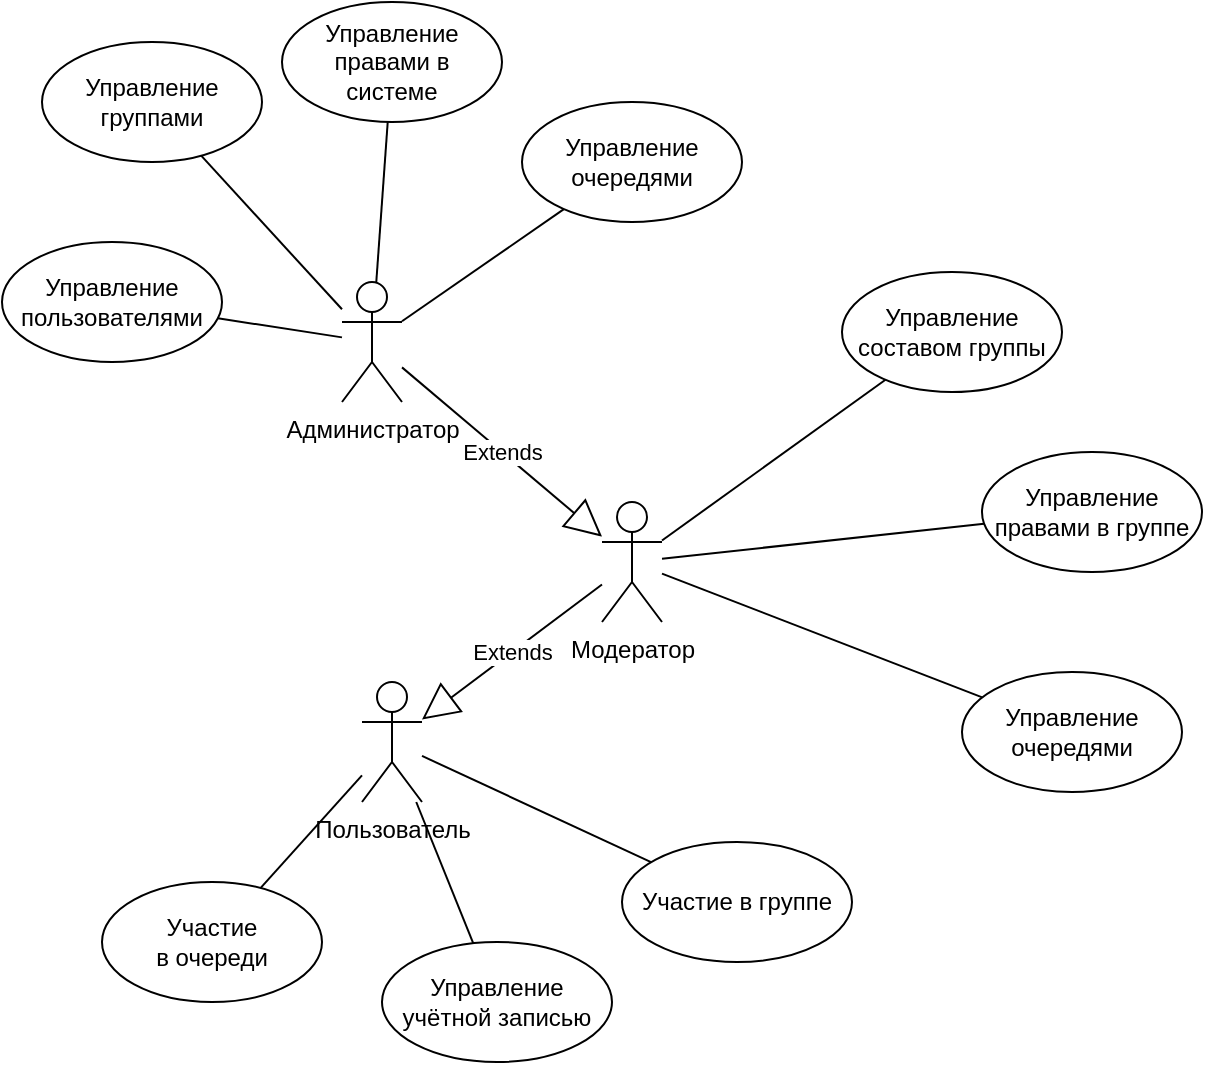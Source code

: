 <mxfile version="18.0.6" type="device"><diagram id="PJDxMA5T88SDAaj6WT-5" name="Страница 1"><mxGraphModel dx="1102" dy="1025" grid="1" gridSize="10" guides="1" tooltips="1" connect="1" arrows="1" fold="1" page="1" pageScale="1" pageWidth="1654" pageHeight="1169" math="0" shadow="0"><root><mxCell id="0"/><mxCell id="1" parent="0"/><mxCell id="flyyEypK6dKoNcQjWjp5-4" value="Пользователь" style="shape=umlActor;verticalLabelPosition=bottom;verticalAlign=top;html=1;" parent="1" vertex="1"><mxGeometry x="310" y="640" width="30" height="60" as="geometry"/></mxCell><mxCell id="flyyEypK6dKoNcQjWjp5-5" value="Модератор" style="shape=umlActor;verticalLabelPosition=bottom;verticalAlign=top;html=1;" parent="1" vertex="1"><mxGeometry x="430" y="550" width="30" height="60" as="geometry"/></mxCell><mxCell id="flyyEypK6dKoNcQjWjp5-6" value="Администратор" style="shape=umlActor;verticalLabelPosition=bottom;verticalAlign=top;html=1;" parent="1" vertex="1"><mxGeometry x="300" y="440" width="30" height="60" as="geometry"/></mxCell><mxCell id="flyyEypK6dKoNcQjWjp5-7" value="Extends" style="endArrow=block;endSize=16;endFill=0;html=1;rounded=0;" parent="1" source="flyyEypK6dKoNcQjWjp5-5" target="flyyEypK6dKoNcQjWjp5-4" edge="1"><mxGeometry width="160" relative="1" as="geometry"><mxPoint x="600" y="580" as="sourcePoint"/><mxPoint x="760" y="580" as="targetPoint"/></mxGeometry></mxCell><mxCell id="flyyEypK6dKoNcQjWjp5-9" value="Extends" style="endArrow=block;endSize=16;endFill=0;html=1;rounded=0;" parent="1" source="flyyEypK6dKoNcQjWjp5-6" target="flyyEypK6dKoNcQjWjp5-5" edge="1"><mxGeometry width="160" relative="1" as="geometry"><mxPoint x="610" y="720" as="sourcePoint"/><mxPoint x="770" y="720" as="targetPoint"/></mxGeometry></mxCell><mxCell id="flyyEypK6dKoNcQjWjp5-11" value="Управление учётной записью" style="ellipse;whiteSpace=wrap;html=1;" parent="1" vertex="1"><mxGeometry x="320" y="770" width="115" height="60" as="geometry"/></mxCell><mxCell id="flyyEypK6dKoNcQjWjp5-12" value="Участие в группе" style="ellipse;whiteSpace=wrap;html=1;" parent="1" vertex="1"><mxGeometry x="440" y="720" width="115" height="60" as="geometry"/></mxCell><mxCell id="flyyEypK6dKoNcQjWjp5-13" value="Участие &lt;br&gt;в очереди" style="ellipse;whiteSpace=wrap;html=1;" parent="1" vertex="1"><mxGeometry x="180" y="740" width="110" height="60" as="geometry"/></mxCell><mxCell id="flyyEypK6dKoNcQjWjp5-15" value="" style="endArrow=none;html=1;rounded=0;" parent="1" source="flyyEypK6dKoNcQjWjp5-4" target="flyyEypK6dKoNcQjWjp5-12" edge="1"><mxGeometry width="50" height="50" relative="1" as="geometry"><mxPoint x="830" y="570" as="sourcePoint"/><mxPoint x="880" y="520" as="targetPoint"/></mxGeometry></mxCell><mxCell id="flyyEypK6dKoNcQjWjp5-16" value="" style="endArrow=none;html=1;rounded=0;" parent="1" source="flyyEypK6dKoNcQjWjp5-4" target="flyyEypK6dKoNcQjWjp5-11" edge="1"><mxGeometry width="50" height="50" relative="1" as="geometry"><mxPoint x="850" y="560" as="sourcePoint"/><mxPoint x="900" y="510" as="targetPoint"/></mxGeometry></mxCell><mxCell id="flyyEypK6dKoNcQjWjp5-17" value="" style="endArrow=none;html=1;rounded=0;" parent="1" source="flyyEypK6dKoNcQjWjp5-4" target="flyyEypK6dKoNcQjWjp5-13" edge="1"><mxGeometry width="50" height="50" relative="1" as="geometry"><mxPoint x="880" y="540" as="sourcePoint"/><mxPoint x="930" y="490" as="targetPoint"/></mxGeometry></mxCell><mxCell id="flyyEypK6dKoNcQjWjp5-18" value="Управление составом группы" style="ellipse;whiteSpace=wrap;html=1;" parent="1" vertex="1"><mxGeometry x="550" y="435" width="110" height="60" as="geometry"/></mxCell><mxCell id="flyyEypK6dKoNcQjWjp5-19" value="Управление правами в группе" style="ellipse;whiteSpace=wrap;html=1;" parent="1" vertex="1"><mxGeometry x="620" y="525" width="110" height="60" as="geometry"/></mxCell><mxCell id="flyyEypK6dKoNcQjWjp5-20" value="Управление очередями" style="ellipse;whiteSpace=wrap;html=1;" parent="1" vertex="1"><mxGeometry x="610" y="635" width="110" height="60" as="geometry"/></mxCell><mxCell id="flyyEypK6dKoNcQjWjp5-21" value="" style="endArrow=none;html=1;rounded=0;" parent="1" source="flyyEypK6dKoNcQjWjp5-5" target="flyyEypK6dKoNcQjWjp5-19" edge="1"><mxGeometry width="50" height="50" relative="1" as="geometry"><mxPoint x="520" y="400" as="sourcePoint"/><mxPoint x="570" y="350" as="targetPoint"/></mxGeometry></mxCell><mxCell id="flyyEypK6dKoNcQjWjp5-22" value="" style="endArrow=none;html=1;rounded=0;" parent="1" source="flyyEypK6dKoNcQjWjp5-5" target="flyyEypK6dKoNcQjWjp5-20" edge="1"><mxGeometry width="50" height="50" relative="1" as="geometry"><mxPoint x="660" y="450" as="sourcePoint"/><mxPoint x="710" y="400" as="targetPoint"/></mxGeometry></mxCell><mxCell id="flyyEypK6dKoNcQjWjp5-23" value="" style="endArrow=none;html=1;rounded=0;" parent="1" source="flyyEypK6dKoNcQjWjp5-5" target="flyyEypK6dKoNcQjWjp5-18" edge="1"><mxGeometry width="50" height="50" relative="1" as="geometry"><mxPoint x="520" y="400" as="sourcePoint"/><mxPoint x="570" y="350" as="targetPoint"/></mxGeometry></mxCell><mxCell id="flyyEypK6dKoNcQjWjp5-24" value="Управление группами" style="ellipse;whiteSpace=wrap;html=1;" parent="1" vertex="1"><mxGeometry x="150" y="320" width="110" height="60" as="geometry"/></mxCell><mxCell id="flyyEypK6dKoNcQjWjp5-25" value="Управление пользователями" style="ellipse;whiteSpace=wrap;html=1;" parent="1" vertex="1"><mxGeometry x="130" y="420" width="110" height="60" as="geometry"/></mxCell><mxCell id="flyyEypK6dKoNcQjWjp5-26" value="Управление очередями" style="ellipse;whiteSpace=wrap;html=1;" parent="1" vertex="1"><mxGeometry x="390" y="350" width="110" height="60" as="geometry"/></mxCell><mxCell id="flyyEypK6dKoNcQjWjp5-27" value="Управление правами в &lt;br&gt;системе" style="ellipse;whiteSpace=wrap;html=1;" parent="1" vertex="1"><mxGeometry x="270" y="300" width="110" height="60" as="geometry"/></mxCell><mxCell id="flyyEypK6dKoNcQjWjp5-28" value="" style="endArrow=none;html=1;rounded=0;" parent="1" source="flyyEypK6dKoNcQjWjp5-6" target="flyyEypK6dKoNcQjWjp5-25" edge="1"><mxGeometry width="50" height="50" relative="1" as="geometry"><mxPoint x="310" y="410" as="sourcePoint"/><mxPoint x="360" y="360" as="targetPoint"/></mxGeometry></mxCell><mxCell id="flyyEypK6dKoNcQjWjp5-29" value="" style="endArrow=none;html=1;rounded=0;" parent="1" source="flyyEypK6dKoNcQjWjp5-6" target="flyyEypK6dKoNcQjWjp5-24" edge="1"><mxGeometry width="50" height="50" relative="1" as="geometry"><mxPoint x="350" y="410" as="sourcePoint"/><mxPoint x="400" y="360" as="targetPoint"/></mxGeometry></mxCell><mxCell id="flyyEypK6dKoNcQjWjp5-30" value="" style="endArrow=none;html=1;rounded=0;" parent="1" source="flyyEypK6dKoNcQjWjp5-6" target="flyyEypK6dKoNcQjWjp5-27" edge="1"><mxGeometry width="50" height="50" relative="1" as="geometry"><mxPoint x="340" y="410" as="sourcePoint"/><mxPoint x="390" y="360" as="targetPoint"/></mxGeometry></mxCell><mxCell id="flyyEypK6dKoNcQjWjp5-31" value="" style="endArrow=none;html=1;rounded=0;" parent="1" source="flyyEypK6dKoNcQjWjp5-6" target="flyyEypK6dKoNcQjWjp5-26" edge="1"><mxGeometry width="50" height="50" relative="1" as="geometry"><mxPoint x="370" y="430" as="sourcePoint"/><mxPoint x="420" y="380" as="targetPoint"/></mxGeometry></mxCell></root></mxGraphModel></diagram></mxfile>